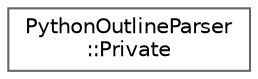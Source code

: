 digraph "Graphical Class Hierarchy"
{
 // INTERACTIVE_SVG=YES
 // LATEX_PDF_SIZE
  bgcolor="transparent";
  edge [fontname=Helvetica,fontsize=10,labelfontname=Helvetica,labelfontsize=10];
  node [fontname=Helvetica,fontsize=10,shape=box,height=0.2,width=0.4];
  rankdir="LR";
  Node0 [label="PythonOutlineParser\l::Private",height=0.2,width=0.4,color="grey40", fillcolor="white", style="filled",URL="$d1/d30/struct_python_outline_parser_1_1_private.html",tooltip=" "];
}
